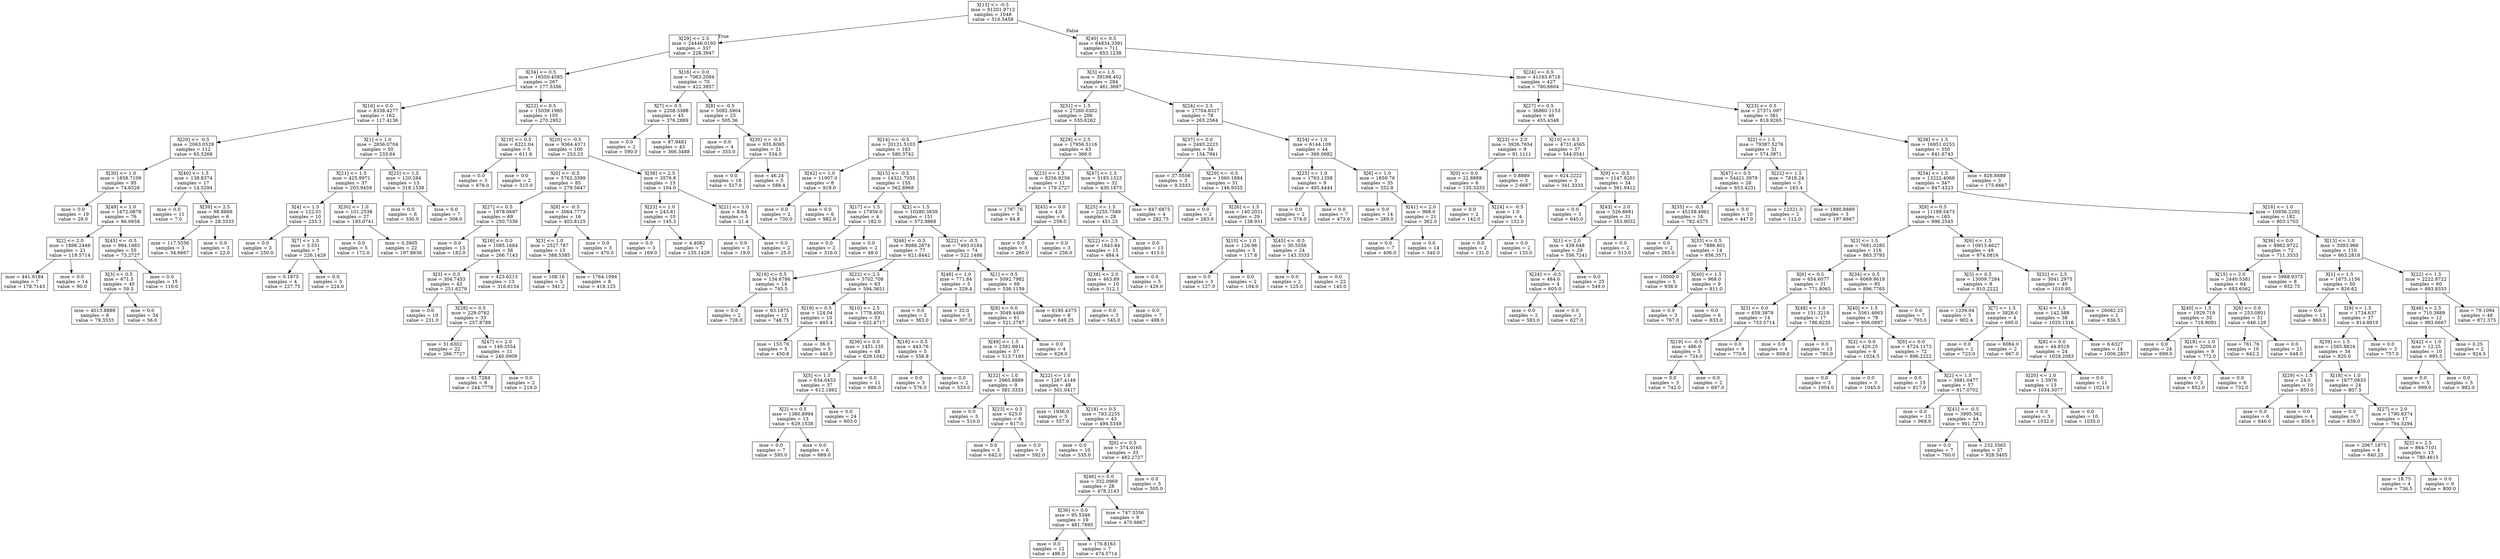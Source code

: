 digraph Tree {
node [shape=box] ;
0 [label="X[13] <= -0.5\nmse = 91201.9712\nsamples = 1048\nvalue = 516.5458"] ;
1 [label="X[29] <= 2.5\nmse = 24446.0193\nsamples = 337\nvalue = 228.3947"] ;
0 -> 1 [labeldistance=2.5, labelangle=45, headlabel="True"] ;
2 [label="X[34] <= 0.5\nmse = 16550.4585\nsamples = 267\nvalue = 177.5356"] ;
1 -> 2 ;
3 [label="X[16] <= 0.0\nmse = 8338.4277\nsamples = 162\nvalue = 117.4136"] ;
2 -> 3 ;
4 [label="X[20] <= -0.5\nmse = 2063.0529\nsamples = 112\nvalue = 65.5268"] ;
3 -> 4 ;
5 [label="X[30] <= 1.0\nmse = 1858.7109\nsamples = 95\nvalue = 74.6526"] ;
4 -> 5 ;
6 [label="mse = 0.0\nsamples = 19\nvalue = 29.0"] ;
5 -> 6 ;
7 [label="X[49] <= 1.0\nmse = 1672.0878\nsamples = 76\nvalue = 86.0658"] ;
5 -> 7 ;
8 [label="X[2] <= 2.0\nmse = 1896.2449\nsamples = 21\nvalue = 119.5714"] ;
7 -> 8 ;
9 [label="mse = 441.9184\nsamples = 7\nvalue = 178.7143"] ;
8 -> 9 ;
10 [label="mse = 0.0\nsamples = 14\nvalue = 90.0"] ;
8 -> 10 ;
11 [label="X[45] <= -0.5\nmse = 994.1983\nsamples = 55\nvalue = 73.2727"] ;
7 -> 11 ;
12 [label="X[3] <= 0.5\nmse = 671.5\nsamples = 40\nvalue = 59.5"] ;
11 -> 12 ;
13 [label="mse = 4013.8889\nsamples = 6\nvalue = 79.3333"] ;
12 -> 13 ;
14 [label="mse = 0.0\nsamples = 34\nvalue = 56.0"] ;
12 -> 14 ;
15 [label="mse = 0.0\nsamples = 15\nvalue = 110.0"] ;
11 -> 15 ;
16 [label="X[40] <= 1.5\nmse = 138.8374\nsamples = 17\nvalue = 14.5294"] ;
4 -> 16 ;
17 [label="mse = 0.0\nsamples = 11\nvalue = 7.0"] ;
16 -> 17 ;
18 [label="X[39] <= 2.5\nmse = 98.8889\nsamples = 6\nvalue = 28.3333"] ;
16 -> 18 ;
19 [label="mse = 117.5556\nsamples = 3\nvalue = 34.6667"] ;
18 -> 19 ;
20 [label="mse = 0.0\nsamples = 3\nvalue = 22.0"] ;
18 -> 20 ;
21 [label="X[1] <= 1.0\nmse = 2856.0704\nsamples = 50\nvalue = 233.64"] ;
3 -> 21 ;
22 [label="X[21] <= 1.5\nmse = 425.9971\nsamples = 37\nvalue = 203.9459"] ;
21 -> 22 ;
23 [label="X[4] <= 1.5\nmse = 122.01\nsamples = 10\nvalue = 233.3"] ;
22 -> 23 ;
24 [label="mse = 0.0\nsamples = 3\nvalue = 250.0"] ;
23 -> 24 ;
25 [label="X[7] <= 1.5\nmse = 3.551\nsamples = 7\nvalue = 226.1429"] ;
23 -> 25 ;
26 [label="mse = 0.1875\nsamples = 4\nvalue = 227.75"] ;
25 -> 26 ;
27 [label="mse = 0.0\nsamples = 3\nvalue = 224.0"] ;
25 -> 27 ;
28 [label="X[30] <= 1.0\nmse = 101.2538\nsamples = 27\nvalue = 193.0741"] ;
22 -> 28 ;
29 [label="mse = 0.0\nsamples = 5\nvalue = 172.0"] ;
28 -> 29 ;
30 [label="mse = 0.3905\nsamples = 22\nvalue = 197.8636"] ;
28 -> 30 ;
31 [label="X[25] <= 1.5\nmse = 120.284\nsamples = 13\nvalue = 318.1538"] ;
21 -> 31 ;
32 [label="mse = 0.0\nsamples = 6\nvalue = 330.0"] ;
31 -> 32 ;
33 [label="mse = 0.0\nsamples = 7\nvalue = 308.0"] ;
31 -> 33 ;
34 [label="X[22] <= 0.5\nmse = 15039.1985\nsamples = 105\nvalue = 270.2952"] ;
2 -> 34 ;
35 [label="X[10] <= 0.5\nmse = 6221.04\nsamples = 5\nvalue = 611.6"] ;
34 -> 35 ;
36 [label="mse = 0.0\nsamples = 3\nvalue = 676.0"] ;
35 -> 36 ;
37 [label="mse = 0.0\nsamples = 2\nvalue = 515.0"] ;
35 -> 37 ;
38 [label="X[20] <= -0.5\nmse = 9364.4371\nsamples = 100\nvalue = 253.23"] ;
34 -> 38 ;
39 [label="X[0] <= -0.5\nmse = 5762.3399\nsamples = 85\nvalue = 279.5647"] ;
38 -> 39 ;
40 [label="X[27] <= 0.5\nmse = 1978.0697\nsamples = 69\nvalue = 250.7536"] ;
39 -> 40 ;
41 [label="mse = 0.0\nsamples = 13\nvalue = 182.0"] ;
40 -> 41 ;
42 [label="X[16] <= 0.0\nmse = 1085.1684\nsamples = 56\nvalue = 266.7143"] ;
40 -> 42 ;
43 [label="X[3] <= 0.5\nmse = 304.7453\nsamples = 43\nvalue = 251.6279"] ;
42 -> 43 ;
44 [label="mse = 0.0\nsamples = 10\nvalue = 231.0"] ;
43 -> 44 ;
45 [label="X[28] <= 0.5\nmse = 229.0762\nsamples = 33\nvalue = 257.8788"] ;
43 -> 45 ;
46 [label="mse = 31.6302\nsamples = 22\nvalue = 266.7727"] ;
45 -> 46 ;
47 [label="X[47] <= 2.0\nmse = 149.3554\nsamples = 11\nvalue = 240.0909"] ;
45 -> 47 ;
48 [label="mse = 61.7284\nsamples = 9\nvalue = 244.7778"] ;
47 -> 48 ;
49 [label="mse = 0.0\nsamples = 2\nvalue = 219.0"] ;
47 -> 49 ;
50 [label="mse = 423.6213\nsamples = 13\nvalue = 316.6154"] ;
42 -> 50 ;
51 [label="X[8] <= -0.5\nmse = 3064.7773\nsamples = 16\nvalue = 403.8125"] ;
39 -> 51 ;
52 [label="X[3] <= 1.0\nmse = 2527.787\nsamples = 13\nvalue = 388.5385"] ;
51 -> 52 ;
53 [label="mse = 108.16\nsamples = 5\nvalue = 341.2"] ;
52 -> 53 ;
54 [label="mse = 1764.1094\nsamples = 8\nvalue = 418.125"] ;
52 -> 54 ;
55 [label="mse = 0.0\nsamples = 3\nvalue = 470.0"] ;
51 -> 55 ;
56 [label="X[38] <= 2.5\nmse = 3576.8\nsamples = 15\nvalue = 104.0"] ;
38 -> 56 ;
57 [label="X[23] <= 1.0\nmse = 243.81\nsamples = 10\nvalue = 145.3"] ;
56 -> 57 ;
58 [label="mse = 0.0\nsamples = 3\nvalue = 169.0"] ;
57 -> 58 ;
59 [label="mse = 4.4082\nsamples = 7\nvalue = 135.1429"] ;
57 -> 59 ;
60 [label="X[21] <= 1.0\nmse = 8.64\nsamples = 5\nvalue = 21.4"] ;
56 -> 60 ;
61 [label="mse = 0.0\nsamples = 3\nvalue = 19.0"] ;
60 -> 61 ;
62 [label="mse = 0.0\nsamples = 2\nvalue = 25.0"] ;
60 -> 62 ;
63 [label="X[16] <= 0.0\nmse = 7063.2084\nsamples = 70\nvalue = 422.3857"] ;
1 -> 63 ;
64 [label="X[7] <= 0.5\nmse = 2208.3388\nsamples = 45\nvalue = 376.2889"] ;
63 -> 64 ;
65 [label="mse = 0.0\nsamples = 2\nvalue = 590.0"] ;
64 -> 65 ;
66 [label="mse = 87.9481\nsamples = 43\nvalue = 366.3488"] ;
64 -> 66 ;
67 [label="X[8] <= -0.5\nmse = 5092.3904\nsamples = 25\nvalue = 505.36"] ;
63 -> 67 ;
68 [label="mse = 0.0\nsamples = 4\nvalue = 355.0"] ;
67 -> 68 ;
69 [label="X[30] <= -0.5\nmse = 935.8095\nsamples = 21\nvalue = 534.0"] ;
67 -> 69 ;
70 [label="mse = 0.0\nsamples = 16\nvalue = 517.0"] ;
69 -> 70 ;
71 [label="mse = 46.24\nsamples = 5\nvalue = 588.4"] ;
69 -> 71 ;
72 [label="X[40] <= 0.5\nmse = 64834.3391\nsamples = 711\nvalue = 653.1238"] ;
0 -> 72 [labeldistance=2.5, labelangle=-45, headlabel="False"] ;
73 [label="X[3] <= 1.5\nmse = 39198.402\nsamples = 284\nvalue = 461.3697"] ;
72 -> 73 ;
74 [label="X[31] <= 1.5\nmse = 27260.0302\nsamples = 206\nvalue = 535.6262"] ;
73 -> 74 ;
75 [label="X[14] <= -0.5\nmse = 20121.5103\nsamples = 163\nvalue = 580.3742"] ;
74 -> 75 ;
76 [label="X[42] <= 1.0\nmse = 11907.0\nsamples = 8\nvalue = 919.0"] ;
75 -> 76 ;
77 [label="mse = 0.0\nsamples = 2\nvalue = 730.0"] ;
76 -> 77 ;
78 [label="mse = 0.0\nsamples = 6\nvalue = 982.0"] ;
76 -> 78 ;
79 [label="X[15] <= -0.5\nmse = 14321.7055\nsamples = 155\nvalue = 562.8968"] ;
75 -> 79 ;
80 [label="X[17] <= 1.5\nmse = 17956.0\nsamples = 4\nvalue = 182.0"] ;
79 -> 80 ;
81 [label="mse = 0.0\nsamples = 2\nvalue = 316.0"] ;
80 -> 81 ;
82 [label="mse = 0.0\nsamples = 2\nvalue = 48.0"] ;
80 -> 82 ;
83 [label="X[2] <= 1.5\nmse = 10280.3839\nsamples = 151\nvalue = 572.9868"] ;
79 -> 83 ;
84 [label="X[46] <= -0.5\nmse = 8088.2874\nsamples = 77\nvalue = 621.8442"] ;
83 -> 84 ;
85 [label="X[18] <= 0.5\nmse = 134.6786\nsamples = 14\nvalue = 745.5"] ;
84 -> 85 ;
86 [label="mse = 0.0\nsamples = 2\nvalue = 726.0"] ;
85 -> 86 ;
87 [label="mse = 83.1875\nsamples = 12\nvalue = 748.75"] ;
85 -> 87 ;
88 [label="X[22] <= 2.5\nmse = 5702.708\nsamples = 63\nvalue = 594.3651"] ;
84 -> 88 ;
89 [label="X[19] <= 0.5\nmse = 124.04\nsamples = 10\nvalue = 445.4"] ;
88 -> 89 ;
90 [label="mse = 153.76\nsamples = 5\nvalue = 450.8"] ;
89 -> 90 ;
91 [label="mse = 36.0\nsamples = 5\nvalue = 440.0"] ;
89 -> 91 ;
92 [label="X[10] <= 2.5\nmse = 1778.4001\nsamples = 53\nvalue = 622.4717"] ;
88 -> 92 ;
93 [label="X[36] <= 0.0\nmse = 1451.135\nsamples = 48\nvalue = 629.1042"] ;
92 -> 93 ;
94 [label="X[5] <= 1.5\nmse = 634.0453\nsamples = 37\nvalue = 612.1892"] ;
93 -> 94 ;
95 [label="X[2] <= 0.5\nmse = 1360.8994\nsamples = 13\nvalue = 629.1538"] ;
94 -> 95 ;
96 [label="mse = 0.0\nsamples = 7\nvalue = 595.0"] ;
95 -> 96 ;
97 [label="mse = 0.0\nsamples = 6\nvalue = 669.0"] ;
95 -> 97 ;
98 [label="mse = 0.0\nsamples = 24\nvalue = 603.0"] ;
94 -> 98 ;
99 [label="mse = 0.0\nsamples = 11\nvalue = 686.0"] ;
93 -> 99 ;
100 [label="X[16] <= 0.5\nmse = 443.76\nsamples = 5\nvalue = 558.8"] ;
92 -> 100 ;
101 [label="mse = 0.0\nsamples = 3\nvalue = 576.0"] ;
100 -> 101 ;
102 [label="mse = 0.0\nsamples = 2\nvalue = 533.0"] ;
100 -> 102 ;
103 [label="X[22] <= -0.5\nmse = 7493.0184\nsamples = 74\nvalue = 522.1486"] ;
83 -> 103 ;
104 [label="X[48] <= 1.0\nmse = 771.84\nsamples = 5\nvalue = 329.4"] ;
103 -> 104 ;
105 [label="mse = 0.0\nsamples = 2\nvalue = 363.0"] ;
104 -> 105 ;
106 [label="mse = 32.0\nsamples = 3\nvalue = 307.0"] ;
104 -> 106 ;
107 [label="X[1] <= 0.5\nmse = 5092.7982\nsamples = 69\nvalue = 536.1159"] ;
103 -> 107 ;
108 [label="X[8] <= 0.0\nmse = 3049.4469\nsamples = 61\nvalue = 521.2787"] ;
107 -> 108 ;
109 [label="X[48] <= 1.5\nmse = 2391.9914\nsamples = 57\nvalue = 513.7193"] ;
108 -> 109 ;
110 [label="X[32] <= 1.0\nmse = 2960.8889\nsamples = 9\nvalue = 581.3333"] ;
109 -> 110 ;
111 [label="mse = 0.0\nsamples = 3\nvalue = 510.0"] ;
110 -> 111 ;
112 [label="X[23] <= 0.5\nmse = 625.0\nsamples = 6\nvalue = 617.0"] ;
110 -> 112 ;
113 [label="mse = 0.0\nsamples = 3\nvalue = 642.0"] ;
112 -> 113 ;
114 [label="mse = 0.0\nsamples = 3\nvalue = 592.0"] ;
112 -> 114 ;
115 [label="X[22] <= 1.0\nmse = 1267.4149\nsamples = 48\nvalue = 501.0417"] ;
109 -> 115 ;
116 [label="mse = 1936.0\nsamples = 5\nvalue = 557.0"] ;
115 -> 116 ;
117 [label="X[18] <= 0.5\nmse = 783.2255\nsamples = 43\nvalue = 494.5349"] ;
115 -> 117 ;
118 [label="mse = 0.0\nsamples = 10\nvalue = 535.0"] ;
117 -> 118 ;
119 [label="X[6] <= 0.5\nmse = 374.0165\nsamples = 33\nvalue = 482.2727"] ;
117 -> 119 ;
120 [label="X[46] <= 0.0\nmse = 332.0969\nsamples = 28\nvalue = 478.2143"] ;
119 -> 120 ;
121 [label="X[36] <= 0.0\nmse = 95.5346\nsamples = 19\nvalue = 481.7895"] ;
120 -> 121 ;
122 [label="mse = 0.0\nsamples = 12\nvalue = 486.0"] ;
121 -> 122 ;
123 [label="mse = 176.8163\nsamples = 7\nvalue = 474.5714"] ;
121 -> 123 ;
124 [label="mse = 747.5556\nsamples = 9\nvalue = 470.6667"] ;
120 -> 124 ;
125 [label="mse = 0.0\nsamples = 5\nvalue = 505.0"] ;
119 -> 125 ;
126 [label="mse = 0.0\nsamples = 4\nvalue = 629.0"] ;
108 -> 126 ;
127 [label="mse = 6195.4375\nsamples = 8\nvalue = 649.25"] ;
107 -> 127 ;
128 [label="X[29] <= 2.5\nmse = 17956.5116\nsamples = 43\nvalue = 366.0"] ;
74 -> 128 ;
129 [label="X[23] <= 1.5\nmse = 8256.9256\nsamples = 11\nvalue = 179.2727"] ;
128 -> 129 ;
130 [label="mse = 1797.76\nsamples = 5\nvalue = 84.8"] ;
129 -> 130 ;
131 [label="X[45] <= 0.0\nmse = 4.0\nsamples = 6\nvalue = 258.0"] ;
129 -> 131 ;
132 [label="mse = 0.0\nsamples = 3\nvalue = 260.0"] ;
131 -> 132 ;
133 [label="mse = 0.0\nsamples = 3\nvalue = 256.0"] ;
131 -> 133 ;
134 [label="X[47] <= 1.5\nmse = 5185.1523\nsamples = 32\nvalue = 430.1875"] ;
128 -> 134 ;
135 [label="X[25] <= 1.5\nmse = 2255.7589\nsamples = 28\nvalue = 451.25"] ;
134 -> 135 ;
136 [label="X[22] <= 2.5\nmse = 1843.84\nsamples = 15\nvalue = 484.4"] ;
135 -> 136 ;
137 [label="X[38] <= 2.0\nmse = 463.89\nsamples = 10\nvalue = 512.1"] ;
136 -> 137 ;
138 [label="mse = 0.0\nsamples = 3\nvalue = 545.0"] ;
137 -> 138 ;
139 [label="mse = 0.0\nsamples = 7\nvalue = 498.0"] ;
137 -> 139 ;
140 [label="mse = 0.0\nsamples = 5\nvalue = 429.0"] ;
136 -> 140 ;
141 [label="mse = 0.0\nsamples = 13\nvalue = 413.0"] ;
135 -> 141 ;
142 [label="mse = 847.6875\nsamples = 4\nvalue = 282.75"] ;
134 -> 142 ;
143 [label="X[24] <= 2.5\nmse = 17704.8317\nsamples = 78\nvalue = 265.2564"] ;
73 -> 143 ;
144 [label="X[37] <= 0.0\nmse = 2493.2223\nsamples = 34\nvalue = 134.7941"] ;
143 -> 144 ;
145 [label="mse = 37.5556\nsamples = 3\nvalue = 9.3333"] ;
144 -> 145 ;
146 [label="X[29] <= -0.5\nmse = 1060.1894\nsamples = 31\nvalue = 146.9355"] ;
144 -> 146 ;
147 [label="mse = 0.0\nsamples = 2\nvalue = 263.0"] ;
146 -> 147 ;
148 [label="X[26] <= 1.5\nmse = 140.2021\nsamples = 29\nvalue = 138.931"] ;
146 -> 148 ;
149 [label="X[10] <= 1.0\nmse = 126.96\nsamples = 5\nvalue = 117.8"] ;
148 -> 149 ;
150 [label="mse = 0.0\nsamples = 3\nvalue = 127.0"] ;
149 -> 150 ;
151 [label="mse = 0.0\nsamples = 2\nvalue = 104.0"] ;
149 -> 151 ;
152 [label="X[45] <= -0.5\nmse = 30.5556\nsamples = 24\nvalue = 143.3333"] ;
148 -> 152 ;
153 [label="mse = 0.0\nsamples = 2\nvalue = 125.0"] ;
152 -> 153 ;
154 [label="mse = 0.0\nsamples = 22\nvalue = 145.0"] ;
152 -> 154 ;
155 [label="X[34] <= 1.0\nmse = 6144.109\nsamples = 44\nvalue = 366.0682"] ;
143 -> 155 ;
156 [label="X[25] <= 1.0\nmse = 1763.1358\nsamples = 9\nvalue = 495.4444"] ;
155 -> 156 ;
157 [label="mse = 0.0\nsamples = 2\nvalue = 574.0"] ;
156 -> 157 ;
158 [label="mse = 0.0\nsamples = 7\nvalue = 473.0"] ;
156 -> 158 ;
159 [label="X[6] <= 1.0\nmse = 1859.76\nsamples = 35\nvalue = 332.8"] ;
155 -> 159 ;
160 [label="mse = 0.0\nsamples = 14\nvalue = 289.0"] ;
159 -> 160 ;
161 [label="X[41] <= 2.0\nmse = 968.0\nsamples = 21\nvalue = 362.0"] ;
159 -> 161 ;
162 [label="mse = 0.0\nsamples = 7\nvalue = 406.0"] ;
161 -> 162 ;
163 [label="mse = 0.0\nsamples = 14\nvalue = 340.0"] ;
161 -> 163 ;
164 [label="X[24] <= 0.5\nmse = 41163.6716\nsamples = 427\nvalue = 780.6604"] ;
72 -> 164 ;
165 [label="X[27] <= 0.5\nmse = 36860.1153\nsamples = 46\nvalue = 455.4348"] ;
164 -> 165 ;
166 [label="X[23] <= 2.0\nmse = 3926.7654\nsamples = 9\nvalue = 91.1111"] ;
165 -> 166 ;
167 [label="X[0] <= 0.0\nmse = 22.8889\nsamples = 6\nvalue = 135.3333"] ;
166 -> 167 ;
168 [label="mse = 0.0\nsamples = 2\nvalue = 142.0"] ;
167 -> 168 ;
169 [label="X[24] <= -0.5\nmse = 1.0\nsamples = 4\nvalue = 132.0"] ;
167 -> 169 ;
170 [label="mse = 0.0\nsamples = 2\nvalue = 131.0"] ;
169 -> 170 ;
171 [label="mse = 0.0\nsamples = 2\nvalue = 133.0"] ;
169 -> 171 ;
172 [label="mse = 0.8889\nsamples = 3\nvalue = 2.6667"] ;
166 -> 172 ;
173 [label="X[10] <= 0.5\nmse = 4731.4565\nsamples = 37\nvalue = 544.0541"] ;
165 -> 173 ;
174 [label="mse = 624.2222\nsamples = 3\nvalue = 341.3333"] ;
173 -> 174 ;
175 [label="X[9] <= -0.5\nmse = 1147.8201\nsamples = 34\nvalue = 561.9412"] ;
173 -> 175 ;
176 [label="mse = 0.0\nsamples = 3\nvalue = 645.0"] ;
175 -> 176 ;
177 [label="X[43] <= 2.0\nmse = 526.6681\nsamples = 31\nvalue = 553.9032"] ;
175 -> 177 ;
178 [label="X[1] <= 2.0\nmse = 439.648\nsamples = 29\nvalue = 556.7241"] ;
177 -> 178 ;
179 [label="X[24] <= -0.5\nmse = 484.0\nsamples = 4\nvalue = 605.0"] ;
178 -> 179 ;
180 [label="mse = 0.0\nsamples = 2\nvalue = 583.0"] ;
179 -> 180 ;
181 [label="mse = 0.0\nsamples = 2\nvalue = 627.0"] ;
179 -> 181 ;
182 [label="mse = 0.0\nsamples = 25\nvalue = 549.0"] ;
178 -> 182 ;
183 [label="mse = 0.0\nsamples = 2\nvalue = 513.0"] ;
177 -> 183 ;
184 [label="X[23] <= 0.5\nmse = 27371.097\nsamples = 381\nvalue = 819.9265"] ;
164 -> 184 ;
185 [label="X[2] <= 1.5\nmse = 79387.5276\nsamples = 31\nvalue = 574.3871"] ;
184 -> 185 ;
186 [label="X[47] <= 0.5\nmse = 54421.3979\nsamples = 26\nvalue = 653.4231"] ;
185 -> 186 ;
187 [label="X[35] <= -0.5\nmse = 45158.4961\nsamples = 16\nvalue = 782.4375"] ;
186 -> 187 ;
188 [label="mse = 0.0\nsamples = 2\nvalue = 265.0"] ;
187 -> 188 ;
189 [label="X[33] <= 0.5\nmse = 7896.801\nsamples = 14\nvalue = 856.3571"] ;
187 -> 189 ;
190 [label="mse = 10000.0\nsamples = 5\nvalue = 938.0"] ;
189 -> 190 ;
191 [label="X[40] <= 1.5\nmse = 968.0\nsamples = 9\nvalue = 811.0"] ;
189 -> 191 ;
192 [label="mse = 0.0\nsamples = 3\nvalue = 767.0"] ;
191 -> 192 ;
193 [label="mse = 0.0\nsamples = 6\nvalue = 833.0"] ;
191 -> 193 ;
194 [label="mse = 0.0\nsamples = 10\nvalue = 447.0"] ;
186 -> 194 ;
195 [label="X[22] <= 1.5\nmse = 7818.24\nsamples = 5\nvalue = 163.4"] ;
185 -> 195 ;
196 [label="mse = 12321.0\nsamples = 2\nvalue = 112.0"] ;
195 -> 196 ;
197 [label="mse = 1880.8889\nsamples = 3\nvalue = 197.6667"] ;
195 -> 197 ;
198 [label="X[38] <= 1.5\nmse = 16951.0253\nsamples = 350\nvalue = 841.6743"] ;
184 -> 198 ;
199 [label="X[34] <= 1.5\nmse = 13222.4068\nsamples = 347\nvalue = 847.4323"] ;
198 -> 199 ;
200 [label="X[9] <= 0.5\nmse = 11199.5473\nsamples = 165\nvalue = 896.2545"] ;
199 -> 200 ;
201 [label="X[3] <= 1.5\nmse = 7681.0285\nsamples = 116\nvalue = 863.3793"] ;
200 -> 201 ;
202 [label="X[6] <= 0.5\nmse = 654.6077\nsamples = 31\nvalue = 771.8065"] ;
201 -> 202 ;
203 [label="X[3] <= 0.0\nmse = 659.3878\nsamples = 14\nvalue = 753.5714"] ;
202 -> 203 ;
204 [label="X[19] <= -0.5\nmse = 486.0\nsamples = 5\nvalue = 724.0"] ;
203 -> 204 ;
205 [label="mse = 0.0\nsamples = 3\nvalue = 742.0"] ;
204 -> 205 ;
206 [label="mse = 0.0\nsamples = 2\nvalue = 697.0"] ;
204 -> 206 ;
207 [label="mse = 0.0\nsamples = 9\nvalue = 770.0"] ;
203 -> 207 ;
208 [label="X[48] <= 1.0\nmse = 151.3218\nsamples = 17\nvalue = 786.8235"] ;
202 -> 208 ;
209 [label="mse = 0.0\nsamples = 4\nvalue = 809.0"] ;
208 -> 209 ;
210 [label="mse = 0.0\nsamples = 13\nvalue = 780.0"] ;
208 -> 210 ;
211 [label="X[34] <= 0.5\nmse = 6069.9618\nsamples = 85\nvalue = 896.7765"] ;
201 -> 211 ;
212 [label="X[40] <= 1.5\nmse = 5561.4663\nsamples = 78\nvalue = 906.0897"] ;
211 -> 212 ;
213 [label="X[2] <= 0.0\nmse = 420.25\nsamples = 6\nvalue = 1024.5"] ;
212 -> 213 ;
214 [label="mse = 0.0\nsamples = 3\nvalue = 1004.0"] ;
213 -> 214 ;
215 [label="mse = 0.0\nsamples = 3\nvalue = 1045.0"] ;
213 -> 215 ;
216 [label="X[6] <= 0.0\nmse = 4724.1173\nsamples = 72\nvalue = 896.2222"] ;
212 -> 216 ;
217 [label="mse = 0.0\nsamples = 15\nvalue = 817.0"] ;
216 -> 217 ;
218 [label="X[2] <= 1.5\nmse = 3881.0477\nsamples = 57\nvalue = 917.0702"] ;
216 -> 218 ;
219 [label="mse = 0.0\nsamples = 13\nvalue = 969.0"] ;
218 -> 219 ;
220 [label="X[41] <= -0.5\nmse = 3995.562\nsamples = 44\nvalue = 901.7273"] ;
218 -> 220 ;
221 [label="mse = 0.0\nsamples = 7\nvalue = 760.0"] ;
220 -> 221 ;
222 [label="mse = 232.3565\nsamples = 37\nvalue = 928.5405"] ;
220 -> 222 ;
223 [label="mse = 0.0\nsamples = 7\nvalue = 793.0"] ;
211 -> 223 ;
224 [label="X[6] <= 1.5\nmse = 10913.4627\nsamples = 49\nvalue = 974.0816"] ;
200 -> 224 ;
225 [label="X[3] <= 0.5\nmse = 13009.7284\nsamples = 9\nvalue = 810.2222"] ;
224 -> 225 ;
226 [label="mse = 1239.04\nsamples = 5\nvalue = 902.4"] ;
225 -> 226 ;
227 [label="X[7] <= 1.5\nmse = 3826.0\nsamples = 4\nvalue = 695.0"] ;
225 -> 227 ;
228 [label="mse = 0.0\nsamples = 2\nvalue = 723.0"] ;
227 -> 228 ;
229 [label="mse = 6084.0\nsamples = 2\nvalue = 667.0"] ;
227 -> 229 ;
230 [label="X[32] <= 2.5\nmse = 3041.2975\nsamples = 40\nvalue = 1010.95"] ;
224 -> 230 ;
231 [label="X[4] <= 1.5\nmse = 142.588\nsamples = 38\nvalue = 1020.1316"] ;
230 -> 231 ;
232 [label="X[8] <= 0.0\nmse = 44.8316\nsamples = 24\nvalue = 1028.2083"] ;
231 -> 232 ;
233 [label="X[20] <= 1.0\nmse = 1.5976\nsamples = 13\nvalue = 1034.3077"] ;
232 -> 233 ;
234 [label="mse = 0.0\nsamples = 3\nvalue = 1032.0"] ;
233 -> 234 ;
235 [label="mse = 0.0\nsamples = 10\nvalue = 1035.0"] ;
233 -> 235 ;
236 [label="mse = 0.0\nsamples = 11\nvalue = 1021.0"] ;
232 -> 236 ;
237 [label="mse = 6.6327\nsamples = 14\nvalue = 1006.2857"] ;
231 -> 237 ;
238 [label="mse = 26082.25\nsamples = 2\nvalue = 836.5"] ;
230 -> 238 ;
239 [label="X[16] <= 1.0\nmse = 10936.2292\nsamples = 182\nvalue = 803.1703"] ;
199 -> 239 ;
240 [label="X[36] <= 0.0\nmse = 8962.9722\nsamples = 72\nvalue = 711.3333"] ;
239 -> 240 ;
241 [label="X[15] <= 2.0\nmse = 2440.5381\nsamples = 64\nvalue = 683.6562"] ;
240 -> 241 ;
242 [label="X[40] <= 1.5\nmse = 1929.719\nsamples = 33\nvalue = 718.9091"] ;
241 -> 242 ;
243 [label="mse = 0.0\nsamples = 24\nvalue = 699.0"] ;
242 -> 243 ;
244 [label="X[18] <= 1.0\nmse = 3200.0\nsamples = 9\nvalue = 772.0"] ;
242 -> 244 ;
245 [label="mse = 0.0\nsamples = 3\nvalue = 852.0"] ;
244 -> 245 ;
246 [label="mse = 0.0\nsamples = 6\nvalue = 732.0"] ;
244 -> 246 ;
247 [label="X[6] <= 0.0\nmse = 253.0801\nsamples = 31\nvalue = 646.129"] ;
241 -> 247 ;
248 [label="mse = 761.76\nsamples = 10\nvalue = 642.2"] ;
247 -> 248 ;
249 [label="mse = 0.0\nsamples = 21\nvalue = 648.0"] ;
247 -> 249 ;
250 [label="mse = 5988.9375\nsamples = 8\nvalue = 932.75"] ;
240 -> 250 ;
251 [label="X[13] <= 1.0\nmse = 3093.966\nsamples = 110\nvalue = 863.2818"] ;
239 -> 251 ;
252 [label="X[1] <= 1.5\nmse = 1675.1156\nsamples = 50\nvalue = 826.62"] ;
251 -> 252 ;
253 [label="mse = 0.0\nsamples = 13\nvalue = 860.0"] ;
252 -> 253 ;
254 [label="X[9] <= 1.5\nmse = 1734.637\nsamples = 37\nvalue = 814.8919"] ;
252 -> 254 ;
255 [label="X[39] <= 1.5\nmse = 1565.8824\nsamples = 34\nvalue = 820.0"] ;
254 -> 255 ;
256 [label="X[29] <= 1.5\nmse = 24.0\nsamples = 10\nvalue = 850.0"] ;
255 -> 256 ;
257 [label="mse = 0.0\nsamples = 6\nvalue = 846.0"] ;
256 -> 257 ;
258 [label="mse = 0.0\nsamples = 4\nvalue = 856.0"] ;
256 -> 258 ;
259 [label="X[18] <= 1.0\nmse = 1677.0833\nsamples = 24\nvalue = 807.5"] ;
255 -> 259 ;
260 [label="mse = 0.0\nsamples = 7\nvalue = 839.0"] ;
259 -> 260 ;
261 [label="X[27] <= 2.0\nmse = 1790.8374\nsamples = 17\nvalue = 794.5294"] ;
259 -> 261 ;
262 [label="mse = 2067.1875\nsamples = 4\nvalue = 840.25"] ;
261 -> 262 ;
263 [label="X[3] <= 2.5\nmse = 864.7101\nsamples = 13\nvalue = 780.4615"] ;
261 -> 263 ;
264 [label="mse = 18.75\nsamples = 4\nvalue = 736.5"] ;
263 -> 264 ;
265 [label="mse = 0.0\nsamples = 9\nvalue = 800.0"] ;
263 -> 265 ;
266 [label="mse = 0.0\nsamples = 3\nvalue = 757.0"] ;
254 -> 266 ;
267 [label="X[22] <= 1.5\nmse = 2222.8722\nsamples = 60\nvalue = 893.8333"] ;
251 -> 267 ;
268 [label="X[46] <= 2.5\nmse = 710.3889\nsamples = 12\nvalue = 983.6667"] ;
267 -> 268 ;
269 [label="X[42] <= 1.0\nmse = 12.25\nsamples = 10\nvalue = 995.5"] ;
268 -> 269 ;
270 [label="mse = 0.0\nsamples = 5\nvalue = 999.0"] ;
269 -> 270 ;
271 [label="mse = 0.0\nsamples = 5\nvalue = 992.0"] ;
269 -> 271 ;
272 [label="mse = 0.25\nsamples = 2\nvalue = 924.5"] ;
268 -> 272 ;
273 [label="mse = 79.1094\nsamples = 48\nvalue = 871.375"] ;
267 -> 273 ;
274 [label="mse = 826.8889\nsamples = 3\nvalue = 175.6667"] ;
198 -> 274 ;
}